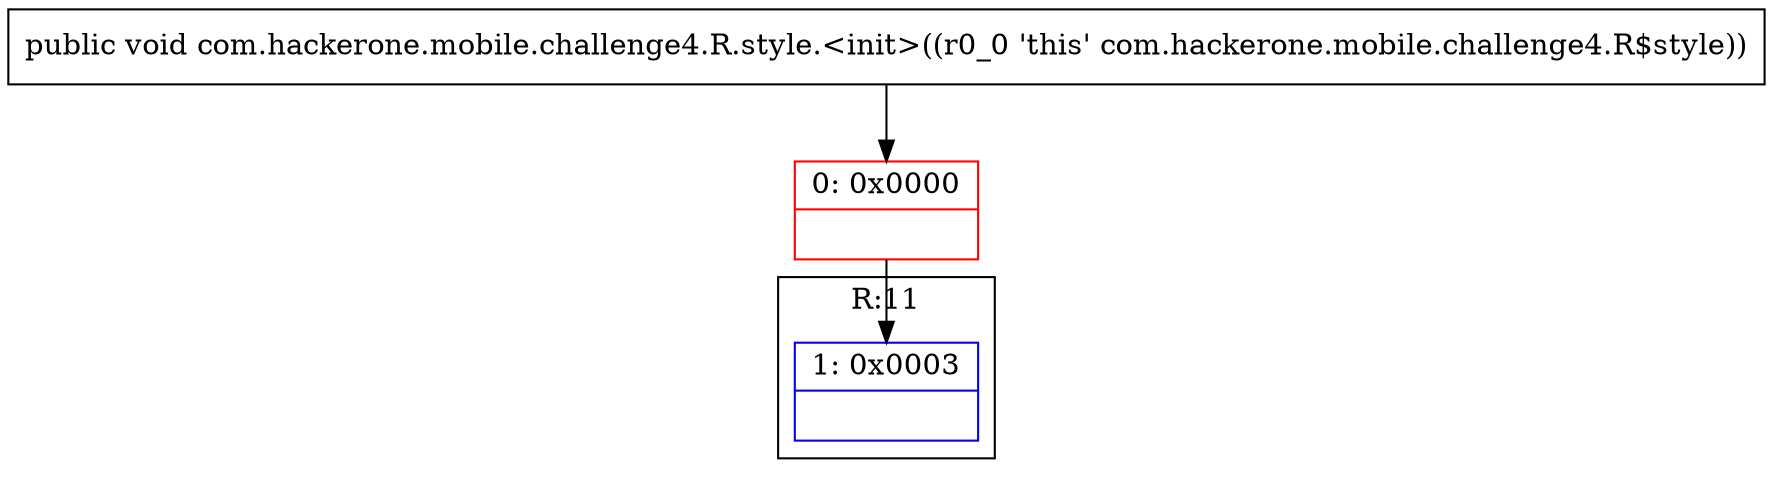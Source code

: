 digraph "CFG forcom.hackerone.mobile.challenge4.R.style.\<init\>()V" {
subgraph cluster_Region_1616415385 {
label = "R:11";
node [shape=record,color=blue];
Node_1 [shape=record,label="{1\:\ 0x0003|\l}"];
}
Node_0 [shape=record,color=red,label="{0\:\ 0x0000|\l}"];
MethodNode[shape=record,label="{public void com.hackerone.mobile.challenge4.R.style.\<init\>((r0_0 'this' com.hackerone.mobile.challenge4.R$style)) }"];
MethodNode -> Node_0;
Node_0 -> Node_1;
}

